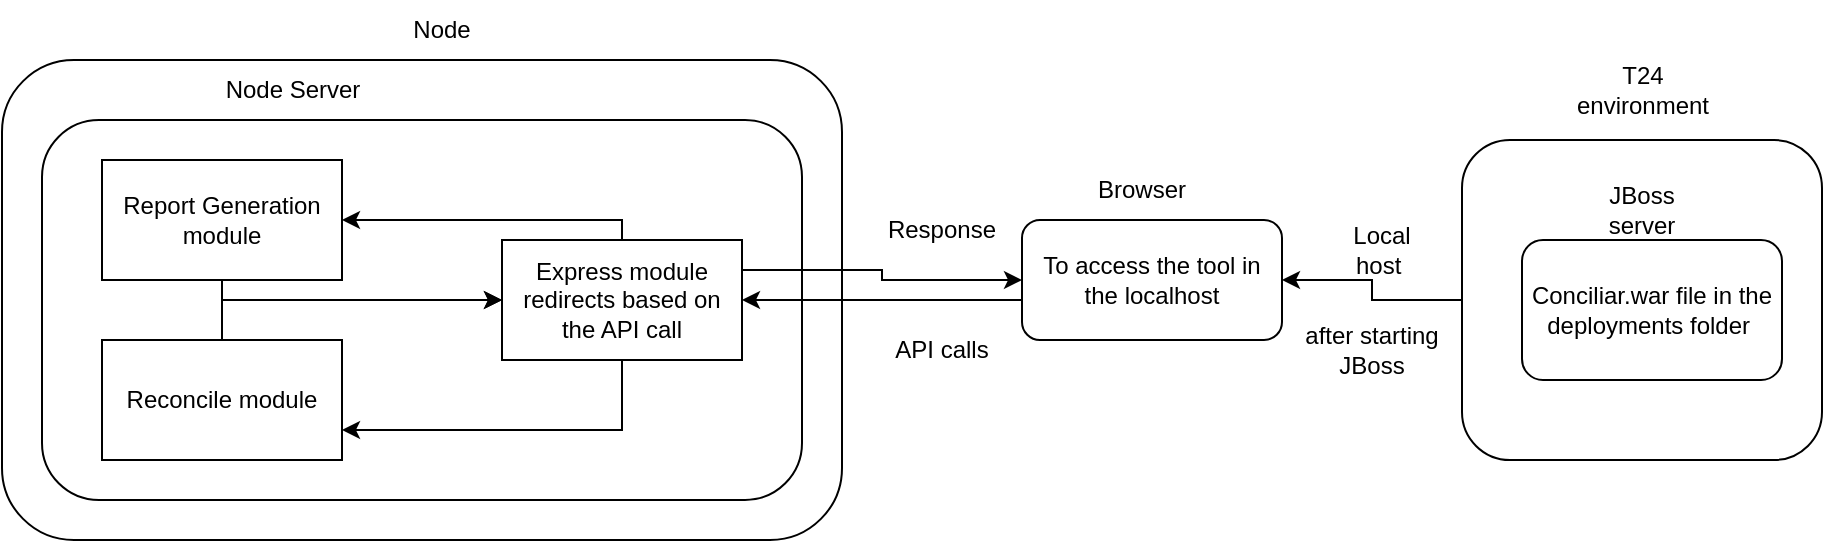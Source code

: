 <mxfile version="20.6.2" type="github">
  <diagram id="1JszpzKx4Nlch1pfEvc2" name="Page-1">
    <mxGraphModel dx="821" dy="482" grid="1" gridSize="10" guides="1" tooltips="1" connect="1" arrows="1" fold="1" page="1" pageScale="1" pageWidth="850" pageHeight="1100" math="0" shadow="0">
      <root>
        <mxCell id="0" />
        <mxCell id="1" parent="0" />
        <mxCell id="x7HF9Xr3tOMW_H2zMtuC-1" value="" style="rounded=1;whiteSpace=wrap;html=1;" vertex="1" parent="1">
          <mxGeometry x="80" y="80" width="420" height="240" as="geometry" />
        </mxCell>
        <mxCell id="x7HF9Xr3tOMW_H2zMtuC-2" value="Node" style="text;html=1;strokeColor=none;fillColor=none;align=center;verticalAlign=middle;whiteSpace=wrap;rounded=0;" vertex="1" parent="1">
          <mxGeometry x="250" y="50" width="100" height="30" as="geometry" />
        </mxCell>
        <mxCell id="x7HF9Xr3tOMW_H2zMtuC-5" value="" style="rounded=1;whiteSpace=wrap;html=1;" vertex="1" parent="1">
          <mxGeometry x="100" y="110" width="380" height="190" as="geometry" />
        </mxCell>
        <mxCell id="x7HF9Xr3tOMW_H2zMtuC-34" style="edgeStyle=orthogonalEdgeStyle;rounded=0;orthogonalLoop=1;jettySize=auto;html=1;entryX=0;entryY=0.5;entryDx=0;entryDy=0;" edge="1" parent="1" source="x7HF9Xr3tOMW_H2zMtuC-4" target="x7HF9Xr3tOMW_H2zMtuC-9">
          <mxGeometry relative="1" as="geometry">
            <Array as="points">
              <mxPoint x="190" y="200" />
            </Array>
          </mxGeometry>
        </mxCell>
        <mxCell id="x7HF9Xr3tOMW_H2zMtuC-4" value="Reconcile module" style="rounded=0;whiteSpace=wrap;html=1;" vertex="1" parent="1">
          <mxGeometry x="130" y="220" width="120" height="60" as="geometry" />
        </mxCell>
        <mxCell id="x7HF9Xr3tOMW_H2zMtuC-28" style="edgeStyle=orthogonalEdgeStyle;rounded=0;orthogonalLoop=1;jettySize=auto;html=1;" edge="1" parent="1" source="x7HF9Xr3tOMW_H2zMtuC-3" target="x7HF9Xr3tOMW_H2zMtuC-9">
          <mxGeometry relative="1" as="geometry">
            <Array as="points">
              <mxPoint x="190" y="200" />
            </Array>
          </mxGeometry>
        </mxCell>
        <mxCell id="x7HF9Xr3tOMW_H2zMtuC-3" value="Report Generation module" style="rounded=0;whiteSpace=wrap;html=1;" vertex="1" parent="1">
          <mxGeometry x="130" y="130" width="120" height="60" as="geometry" />
        </mxCell>
        <mxCell id="x7HF9Xr3tOMW_H2zMtuC-7" value="Node Server" style="text;html=1;strokeColor=none;fillColor=none;align=center;verticalAlign=middle;whiteSpace=wrap;rounded=0;" vertex="1" parent="1">
          <mxGeometry x="182.5" y="80" width="85" height="30" as="geometry" />
        </mxCell>
        <mxCell id="x7HF9Xr3tOMW_H2zMtuC-37" style="edgeStyle=orthogonalEdgeStyle;rounded=0;orthogonalLoop=1;jettySize=auto;html=1;entryX=1;entryY=0.75;entryDx=0;entryDy=0;" edge="1" parent="1" source="x7HF9Xr3tOMW_H2zMtuC-9" target="x7HF9Xr3tOMW_H2zMtuC-4">
          <mxGeometry relative="1" as="geometry">
            <Array as="points">
              <mxPoint x="390" y="265" />
            </Array>
          </mxGeometry>
        </mxCell>
        <mxCell id="x7HF9Xr3tOMW_H2zMtuC-40" style="edgeStyle=orthogonalEdgeStyle;rounded=0;orthogonalLoop=1;jettySize=auto;html=1;entryX=1;entryY=0.5;entryDx=0;entryDy=0;exitX=0.5;exitY=0;exitDx=0;exitDy=0;" edge="1" parent="1" source="x7HF9Xr3tOMW_H2zMtuC-9" target="x7HF9Xr3tOMW_H2zMtuC-3">
          <mxGeometry relative="1" as="geometry">
            <Array as="points">
              <mxPoint x="390" y="160" />
            </Array>
          </mxGeometry>
        </mxCell>
        <mxCell id="x7HF9Xr3tOMW_H2zMtuC-44" style="edgeStyle=orthogonalEdgeStyle;rounded=0;orthogonalLoop=1;jettySize=auto;html=1;exitX=1;exitY=0.25;exitDx=0;exitDy=0;entryX=0;entryY=0.5;entryDx=0;entryDy=0;" edge="1" parent="1" source="x7HF9Xr3tOMW_H2zMtuC-9" target="x7HF9Xr3tOMW_H2zMtuC-14">
          <mxGeometry relative="1" as="geometry" />
        </mxCell>
        <mxCell id="x7HF9Xr3tOMW_H2zMtuC-9" value="Express module&lt;br&gt;redirects based on the API call" style="rounded=0;whiteSpace=wrap;html=1;" vertex="1" parent="1">
          <mxGeometry x="330" y="170" width="120" height="60" as="geometry" />
        </mxCell>
        <mxCell id="x7HF9Xr3tOMW_H2zMtuC-48" style="edgeStyle=orthogonalEdgeStyle;rounded=0;orthogonalLoop=1;jettySize=auto;html=1;exitX=0;exitY=0.5;exitDx=0;exitDy=0;entryX=1;entryY=0.5;entryDx=0;entryDy=0;" edge="1" parent="1" source="x7HF9Xr3tOMW_H2zMtuC-10" target="x7HF9Xr3tOMW_H2zMtuC-14">
          <mxGeometry relative="1" as="geometry" />
        </mxCell>
        <mxCell id="x7HF9Xr3tOMW_H2zMtuC-10" value="" style="rounded=1;whiteSpace=wrap;html=1;" vertex="1" parent="1">
          <mxGeometry x="810" y="120" width="180" height="160" as="geometry" />
        </mxCell>
        <mxCell id="x7HF9Xr3tOMW_H2zMtuC-11" value="T24 environment" style="text;html=1;strokeColor=none;fillColor=none;align=center;verticalAlign=middle;whiteSpace=wrap;rounded=0;" vertex="1" parent="1">
          <mxGeometry x="857.5" y="80" width="85" height="30" as="geometry" />
        </mxCell>
        <mxCell id="x7HF9Xr3tOMW_H2zMtuC-12" value="Conciliar.war file in the deployments folder&amp;nbsp;" style="rounded=1;whiteSpace=wrap;html=1;" vertex="1" parent="1">
          <mxGeometry x="840" y="170" width="130" height="70" as="geometry" />
        </mxCell>
        <mxCell id="x7HF9Xr3tOMW_H2zMtuC-13" value="JBoss server" style="text;html=1;strokeColor=none;fillColor=none;align=center;verticalAlign=middle;whiteSpace=wrap;rounded=0;" vertex="1" parent="1">
          <mxGeometry x="865" y="140" width="70" height="30" as="geometry" />
        </mxCell>
        <mxCell id="x7HF9Xr3tOMW_H2zMtuC-41" style="edgeStyle=orthogonalEdgeStyle;rounded=0;orthogonalLoop=1;jettySize=auto;html=1;entryX=1;entryY=0.5;entryDx=0;entryDy=0;" edge="1" parent="1" source="x7HF9Xr3tOMW_H2zMtuC-14" target="x7HF9Xr3tOMW_H2zMtuC-9">
          <mxGeometry relative="1" as="geometry">
            <Array as="points">
              <mxPoint x="560" y="200" />
              <mxPoint x="560" y="200" />
            </Array>
          </mxGeometry>
        </mxCell>
        <mxCell id="x7HF9Xr3tOMW_H2zMtuC-14" value="To access the tool in the localhost" style="rounded=1;whiteSpace=wrap;html=1;" vertex="1" parent="1">
          <mxGeometry x="590" y="160" width="130" height="60" as="geometry" />
        </mxCell>
        <mxCell id="x7HF9Xr3tOMW_H2zMtuC-15" value="Browser" style="text;html=1;strokeColor=none;fillColor=none;align=center;verticalAlign=middle;whiteSpace=wrap;rounded=0;" vertex="1" parent="1">
          <mxGeometry x="620" y="130" width="60" height="30" as="geometry" />
        </mxCell>
        <mxCell id="x7HF9Xr3tOMW_H2zMtuC-43" style="edgeStyle=orthogonalEdgeStyle;rounded=0;orthogonalLoop=1;jettySize=auto;html=1;exitX=0.5;exitY=1;exitDx=0;exitDy=0;" edge="1" parent="1" source="x7HF9Xr3tOMW_H2zMtuC-14" target="x7HF9Xr3tOMW_H2zMtuC-14">
          <mxGeometry relative="1" as="geometry" />
        </mxCell>
        <mxCell id="x7HF9Xr3tOMW_H2zMtuC-45" value="API calls" style="text;html=1;strokeColor=none;fillColor=none;align=center;verticalAlign=middle;whiteSpace=wrap;rounded=0;" vertex="1" parent="1">
          <mxGeometry x="520" y="210" width="60" height="30" as="geometry" />
        </mxCell>
        <mxCell id="x7HF9Xr3tOMW_H2zMtuC-46" value="Response" style="text;html=1;strokeColor=none;fillColor=none;align=center;verticalAlign=middle;whiteSpace=wrap;rounded=0;" vertex="1" parent="1">
          <mxGeometry x="520" y="150" width="60" height="30" as="geometry" />
        </mxCell>
        <mxCell id="x7HF9Xr3tOMW_H2zMtuC-47" value="Local host&amp;nbsp;" style="text;html=1;strokeColor=none;fillColor=none;align=center;verticalAlign=middle;whiteSpace=wrap;rounded=0;" vertex="1" parent="1">
          <mxGeometry x="740" y="160" width="60" height="30" as="geometry" />
        </mxCell>
        <mxCell id="x7HF9Xr3tOMW_H2zMtuC-49" value="after starting JBoss" style="text;html=1;strokeColor=none;fillColor=none;align=center;verticalAlign=middle;whiteSpace=wrap;rounded=0;" vertex="1" parent="1">
          <mxGeometry x="730" y="210" width="70" height="30" as="geometry" />
        </mxCell>
      </root>
    </mxGraphModel>
  </diagram>
</mxfile>
